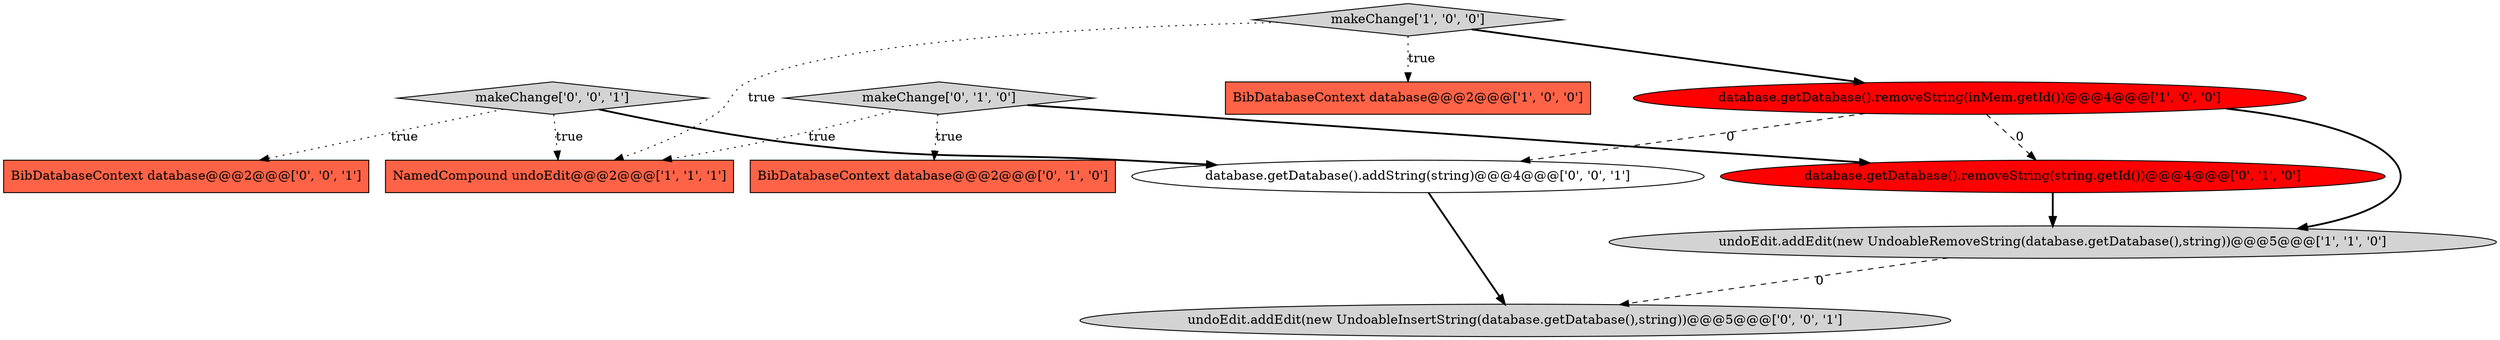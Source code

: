 digraph {
10 [style = filled, label = "makeChange['0', '0', '1']", fillcolor = lightgray, shape = diamond image = "AAA0AAABBB3BBB"];
7 [style = filled, label = "BibDatabaseContext database@@@2@@@['0', '1', '0']", fillcolor = tomato, shape = box image = "AAA0AAABBB2BBB"];
5 [style = filled, label = "makeChange['0', '1', '0']", fillcolor = lightgray, shape = diamond image = "AAA0AAABBB2BBB"];
2 [style = filled, label = "database.getDatabase().removeString(inMem.getId())@@@4@@@['1', '0', '0']", fillcolor = red, shape = ellipse image = "AAA1AAABBB1BBB"];
3 [style = filled, label = "makeChange['1', '0', '0']", fillcolor = lightgray, shape = diamond image = "AAA0AAABBB1BBB"];
0 [style = filled, label = "BibDatabaseContext database@@@2@@@['1', '0', '0']", fillcolor = tomato, shape = box image = "AAA0AAABBB1BBB"];
4 [style = filled, label = "NamedCompound undoEdit@@@2@@@['1', '1', '1']", fillcolor = tomato, shape = box image = "AAA0AAABBB1BBB"];
6 [style = filled, label = "database.getDatabase().removeString(string.getId())@@@4@@@['0', '1', '0']", fillcolor = red, shape = ellipse image = "AAA1AAABBB2BBB"];
11 [style = filled, label = "database.getDatabase().addString(string)@@@4@@@['0', '0', '1']", fillcolor = white, shape = ellipse image = "AAA0AAABBB3BBB"];
1 [style = filled, label = "undoEdit.addEdit(new UndoableRemoveString(database.getDatabase(),string))@@@5@@@['1', '1', '0']", fillcolor = lightgray, shape = ellipse image = "AAA0AAABBB1BBB"];
8 [style = filled, label = "BibDatabaseContext database@@@2@@@['0', '0', '1']", fillcolor = tomato, shape = box image = "AAA0AAABBB3BBB"];
9 [style = filled, label = "undoEdit.addEdit(new UndoableInsertString(database.getDatabase(),string))@@@5@@@['0', '0', '1']", fillcolor = lightgray, shape = ellipse image = "AAA0AAABBB3BBB"];
6->1 [style = bold, label=""];
3->4 [style = dotted, label="true"];
10->8 [style = dotted, label="true"];
2->11 [style = dashed, label="0"];
1->9 [style = dashed, label="0"];
10->4 [style = dotted, label="true"];
5->6 [style = bold, label=""];
3->2 [style = bold, label=""];
11->9 [style = bold, label=""];
5->7 [style = dotted, label="true"];
2->1 [style = bold, label=""];
5->4 [style = dotted, label="true"];
3->0 [style = dotted, label="true"];
10->11 [style = bold, label=""];
2->6 [style = dashed, label="0"];
}
